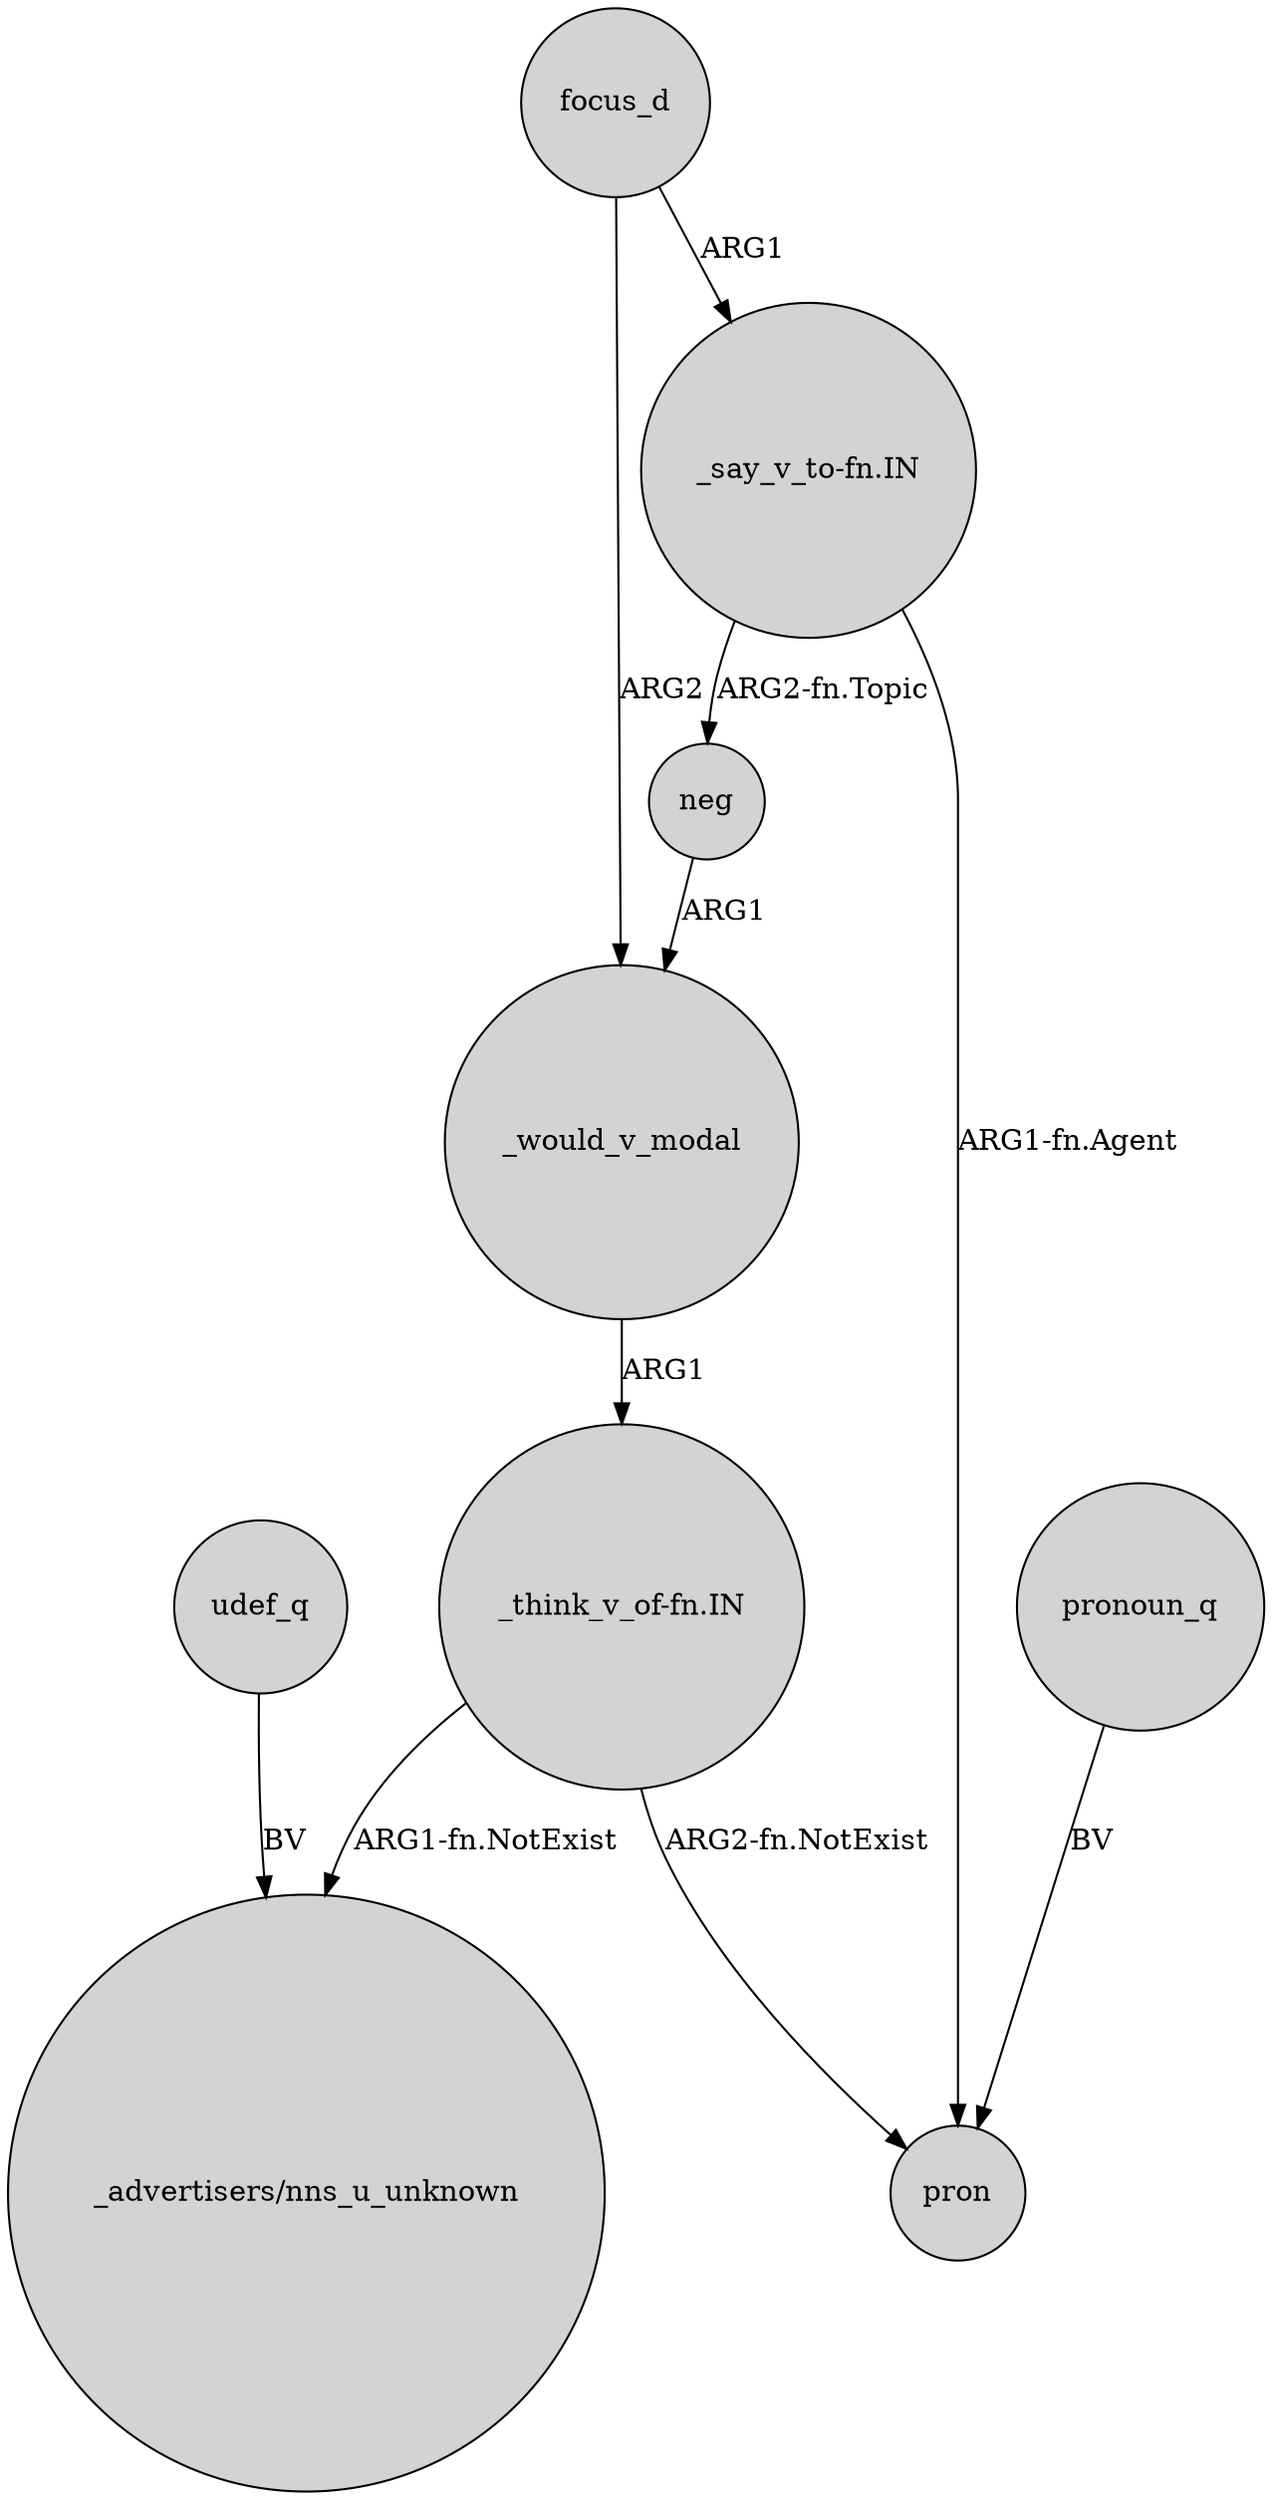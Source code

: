 digraph {
	node [shape=circle style=filled]
	"_think_v_of-fn.IN" -> "_advertisers/nns_u_unknown" [label="ARG1-fn.NotExist"]
	focus_d -> _would_v_modal [label=ARG2]
	neg -> _would_v_modal [label=ARG1]
	"_say_v_to-fn.IN" -> neg [label="ARG2-fn.Topic"]
	udef_q -> "_advertisers/nns_u_unknown" [label=BV]
	"_think_v_of-fn.IN" -> pron [label="ARG2-fn.NotExist"]
	focus_d -> "_say_v_to-fn.IN" [label=ARG1]
	_would_v_modal -> "_think_v_of-fn.IN" [label=ARG1]
	"_say_v_to-fn.IN" -> pron [label="ARG1-fn.Agent"]
	pronoun_q -> pron [label=BV]
}
